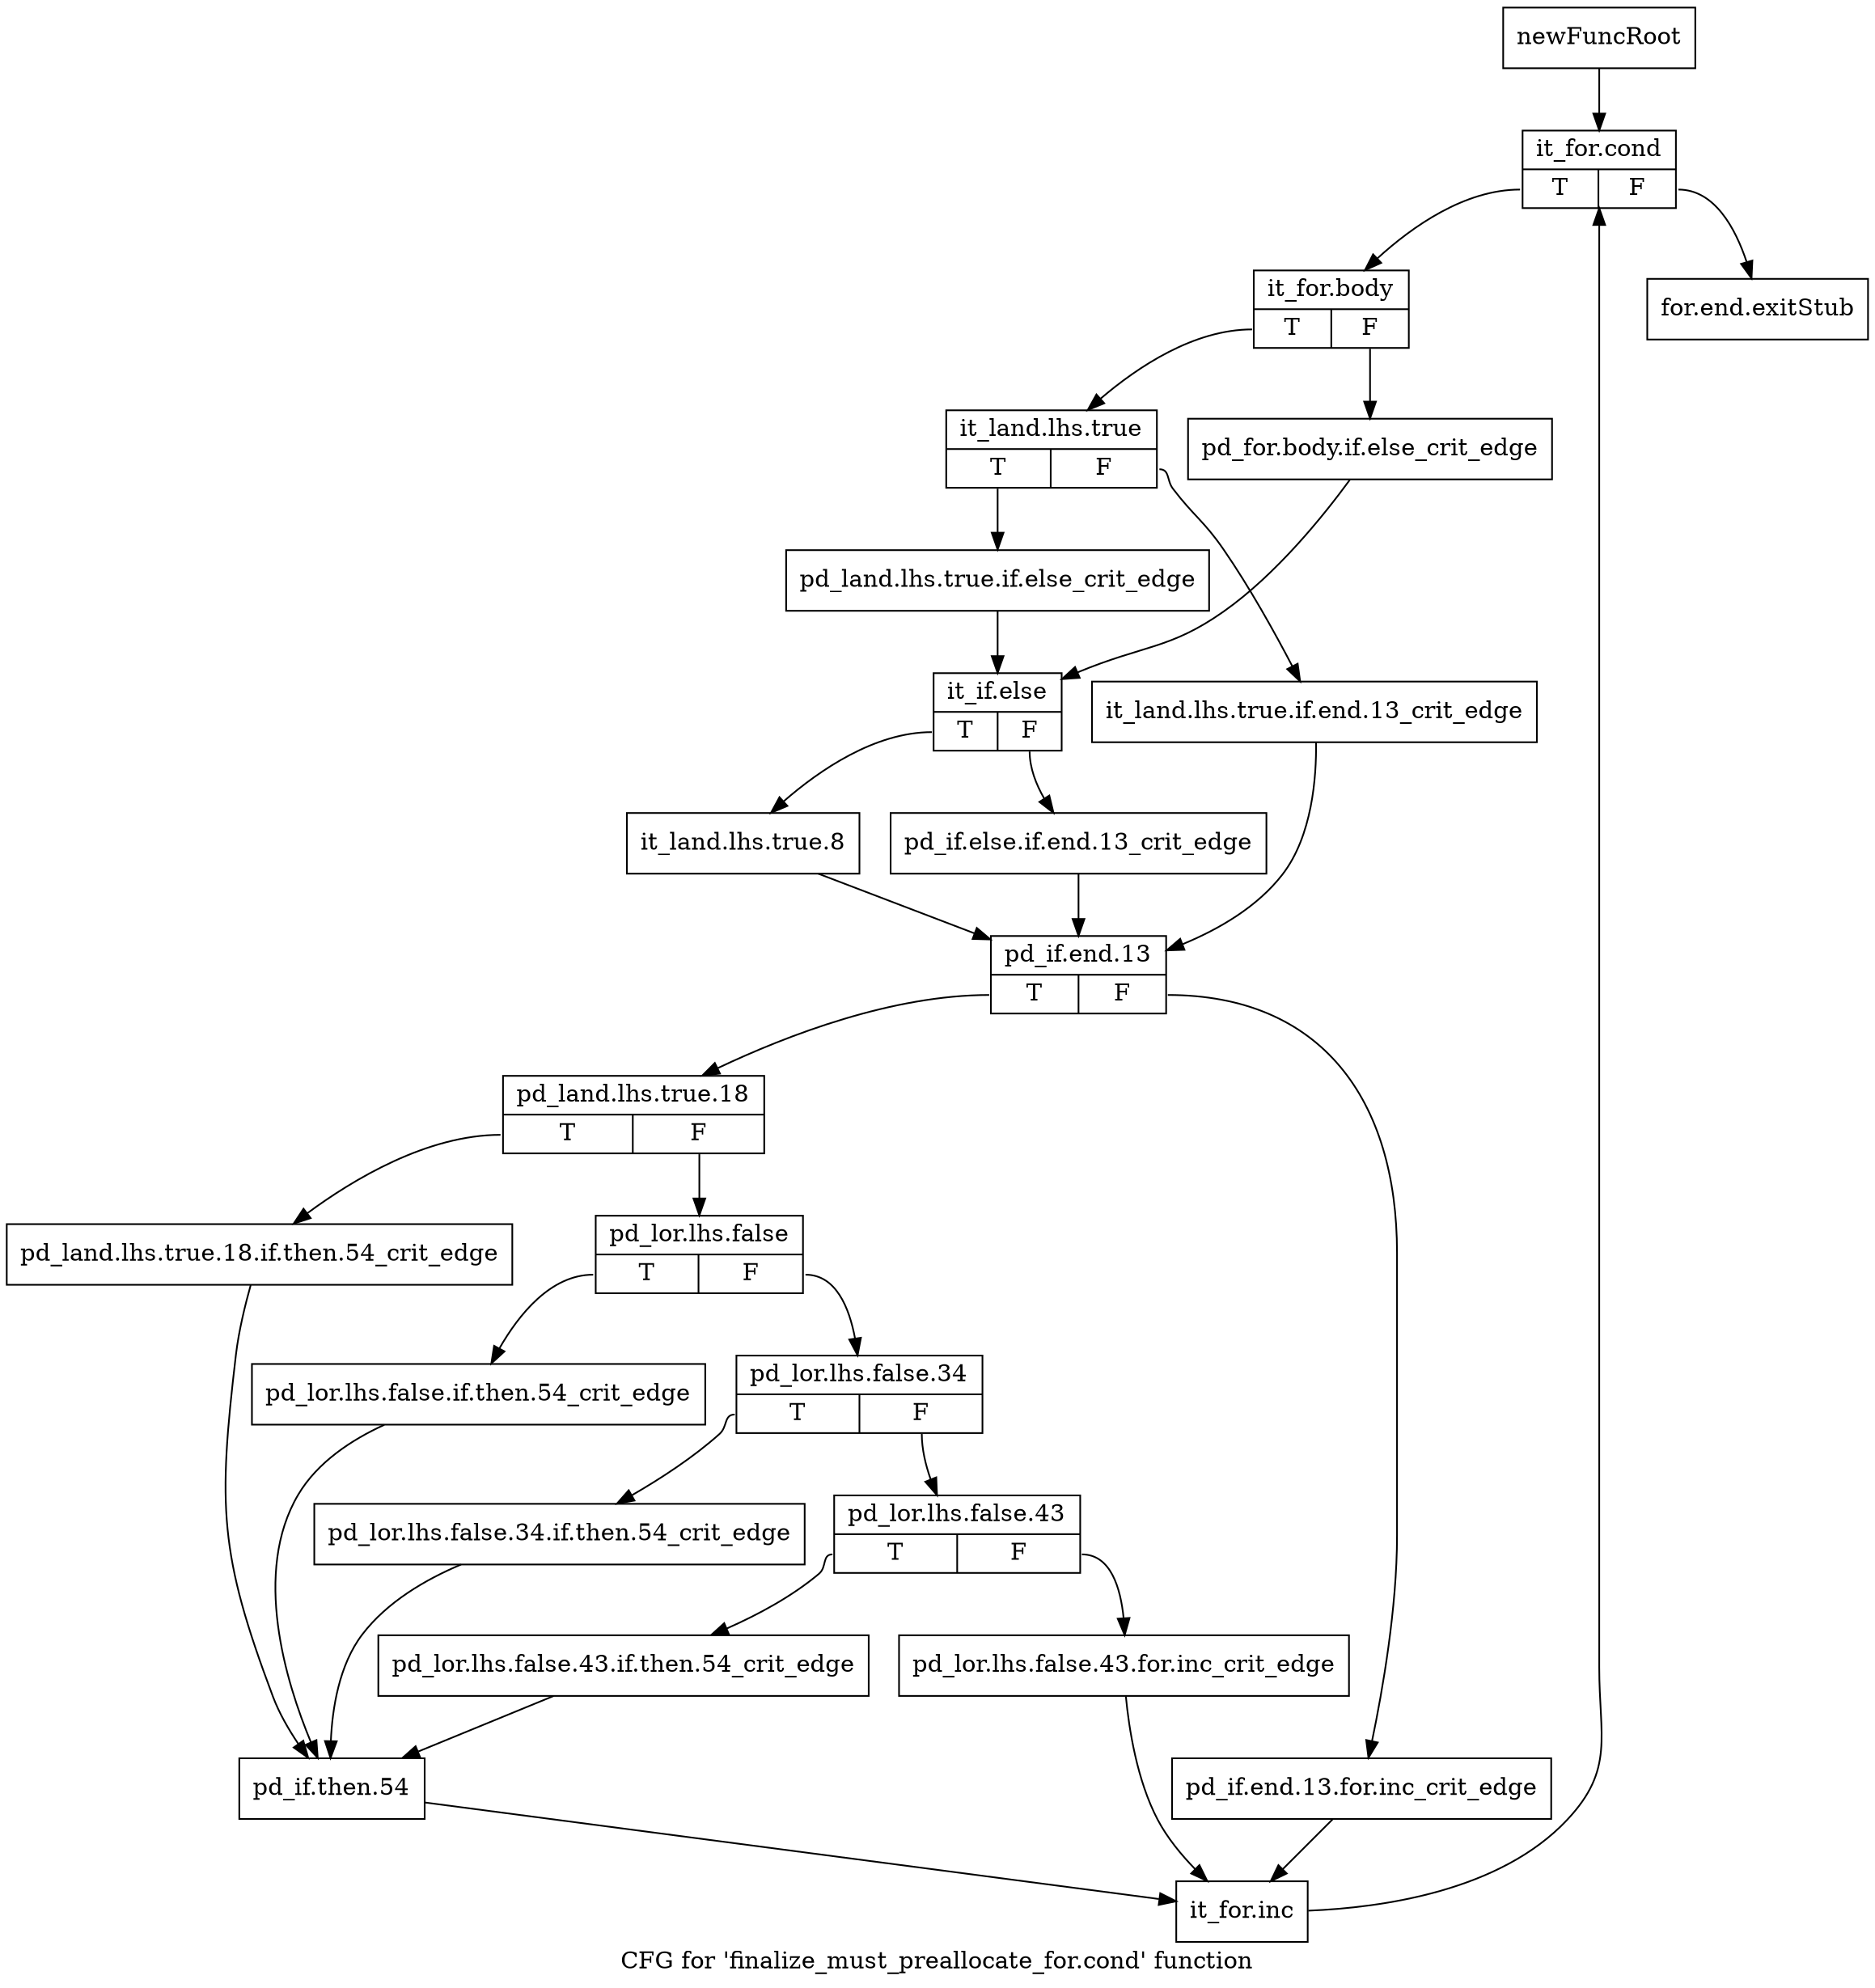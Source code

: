 digraph "CFG for 'finalize_must_preallocate_for.cond' function" {
	label="CFG for 'finalize_must_preallocate_for.cond' function";

	Node0x7a519a0 [shape=record,label="{newFuncRoot}"];
	Node0x7a519a0 -> Node0x7a51a40;
	Node0x7a519f0 [shape=record,label="{for.end.exitStub}"];
	Node0x7a51a40 [shape=record,label="{it_for.cond|{<s0>T|<s1>F}}"];
	Node0x7a51a40:s0 -> Node0x7a51a90;
	Node0x7a51a40:s1 -> Node0x7a519f0;
	Node0x7a51a90 [shape=record,label="{it_for.body|{<s0>T|<s1>F}}"];
	Node0x7a51a90:s0 -> Node0x7a51b30;
	Node0x7a51a90:s1 -> Node0x7a51ae0;
	Node0x7a51ae0 [shape=record,label="{pd_for.body.if.else_crit_edge}"];
	Node0x7a51ae0 -> Node0x7a51c20;
	Node0x7a51b30 [shape=record,label="{it_land.lhs.true|{<s0>T|<s1>F}}"];
	Node0x7a51b30:s0 -> Node0x7a51bd0;
	Node0x7a51b30:s1 -> Node0x7a51b80;
	Node0x7a51b80 [shape=record,label="{it_land.lhs.true.if.end.13_crit_edge}"];
	Node0x7a51b80 -> Node0x7a6f540;
	Node0x7a51bd0 [shape=record,label="{pd_land.lhs.true.if.else_crit_edge}"];
	Node0x7a51bd0 -> Node0x7a51c20;
	Node0x7a51c20 [shape=record,label="{it_if.else|{<s0>T|<s1>F}}"];
	Node0x7a51c20:s0 -> Node0x7a6f4f0;
	Node0x7a51c20:s1 -> Node0x7a51c70;
	Node0x7a51c70 [shape=record,label="{pd_if.else.if.end.13_crit_edge}"];
	Node0x7a51c70 -> Node0x7a6f540;
	Node0x7a6f4f0 [shape=record,label="{it_land.lhs.true.8}"];
	Node0x7a6f4f0 -> Node0x7a6f540;
	Node0x7a6f540 [shape=record,label="{pd_if.end.13|{<s0>T|<s1>F}}"];
	Node0x7a6f540:s0 -> Node0x7a6f5e0;
	Node0x7a6f540:s1 -> Node0x7a6f590;
	Node0x7a6f590 [shape=record,label="{pd_if.end.13.for.inc_crit_edge}"];
	Node0x7a6f590 -> Node0x7a6f900;
	Node0x7a6f5e0 [shape=record,label="{pd_land.lhs.true.18|{<s0>T|<s1>F}}"];
	Node0x7a6f5e0:s0 -> Node0x7a6f860;
	Node0x7a6f5e0:s1 -> Node0x7a6f630;
	Node0x7a6f630 [shape=record,label="{pd_lor.lhs.false|{<s0>T|<s1>F}}"];
	Node0x7a6f630:s0 -> Node0x7a6f810;
	Node0x7a6f630:s1 -> Node0x7a6f680;
	Node0x7a6f680 [shape=record,label="{pd_lor.lhs.false.34|{<s0>T|<s1>F}}"];
	Node0x7a6f680:s0 -> Node0x7a6f7c0;
	Node0x7a6f680:s1 -> Node0x7a6f6d0;
	Node0x7a6f6d0 [shape=record,label="{pd_lor.lhs.false.43|{<s0>T|<s1>F}}"];
	Node0x7a6f6d0:s0 -> Node0x7a6f770;
	Node0x7a6f6d0:s1 -> Node0x7a6f720;
	Node0x7a6f720 [shape=record,label="{pd_lor.lhs.false.43.for.inc_crit_edge}"];
	Node0x7a6f720 -> Node0x7a6f900;
	Node0x7a6f770 [shape=record,label="{pd_lor.lhs.false.43.if.then.54_crit_edge}"];
	Node0x7a6f770 -> Node0x7a6f8b0;
	Node0x7a6f7c0 [shape=record,label="{pd_lor.lhs.false.34.if.then.54_crit_edge}"];
	Node0x7a6f7c0 -> Node0x7a6f8b0;
	Node0x7a6f810 [shape=record,label="{pd_lor.lhs.false.if.then.54_crit_edge}"];
	Node0x7a6f810 -> Node0x7a6f8b0;
	Node0x7a6f860 [shape=record,label="{pd_land.lhs.true.18.if.then.54_crit_edge}"];
	Node0x7a6f860 -> Node0x7a6f8b0;
	Node0x7a6f8b0 [shape=record,label="{pd_if.then.54}"];
	Node0x7a6f8b0 -> Node0x7a6f900;
	Node0x7a6f900 [shape=record,label="{it_for.inc}"];
	Node0x7a6f900 -> Node0x7a51a40;
}
